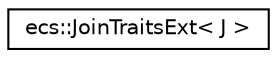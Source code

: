 digraph "Graphical Class Hierarchy"
{
 // LATEX_PDF_SIZE
  edge [fontname="Helvetica",fontsize="10",labelfontname="Helvetica",labelfontsize="10"];
  node [fontname="Helvetica",fontsize="10",shape=record];
  rankdir="LR";
  Node0 [label="ecs::JoinTraitsExt\< J \>",height=0.2,width=0.4,color="black", fillcolor="white", style="filled",URL="$structecs_1_1_join_traits_ext.html",tooltip="Optional Join traits."];
}
